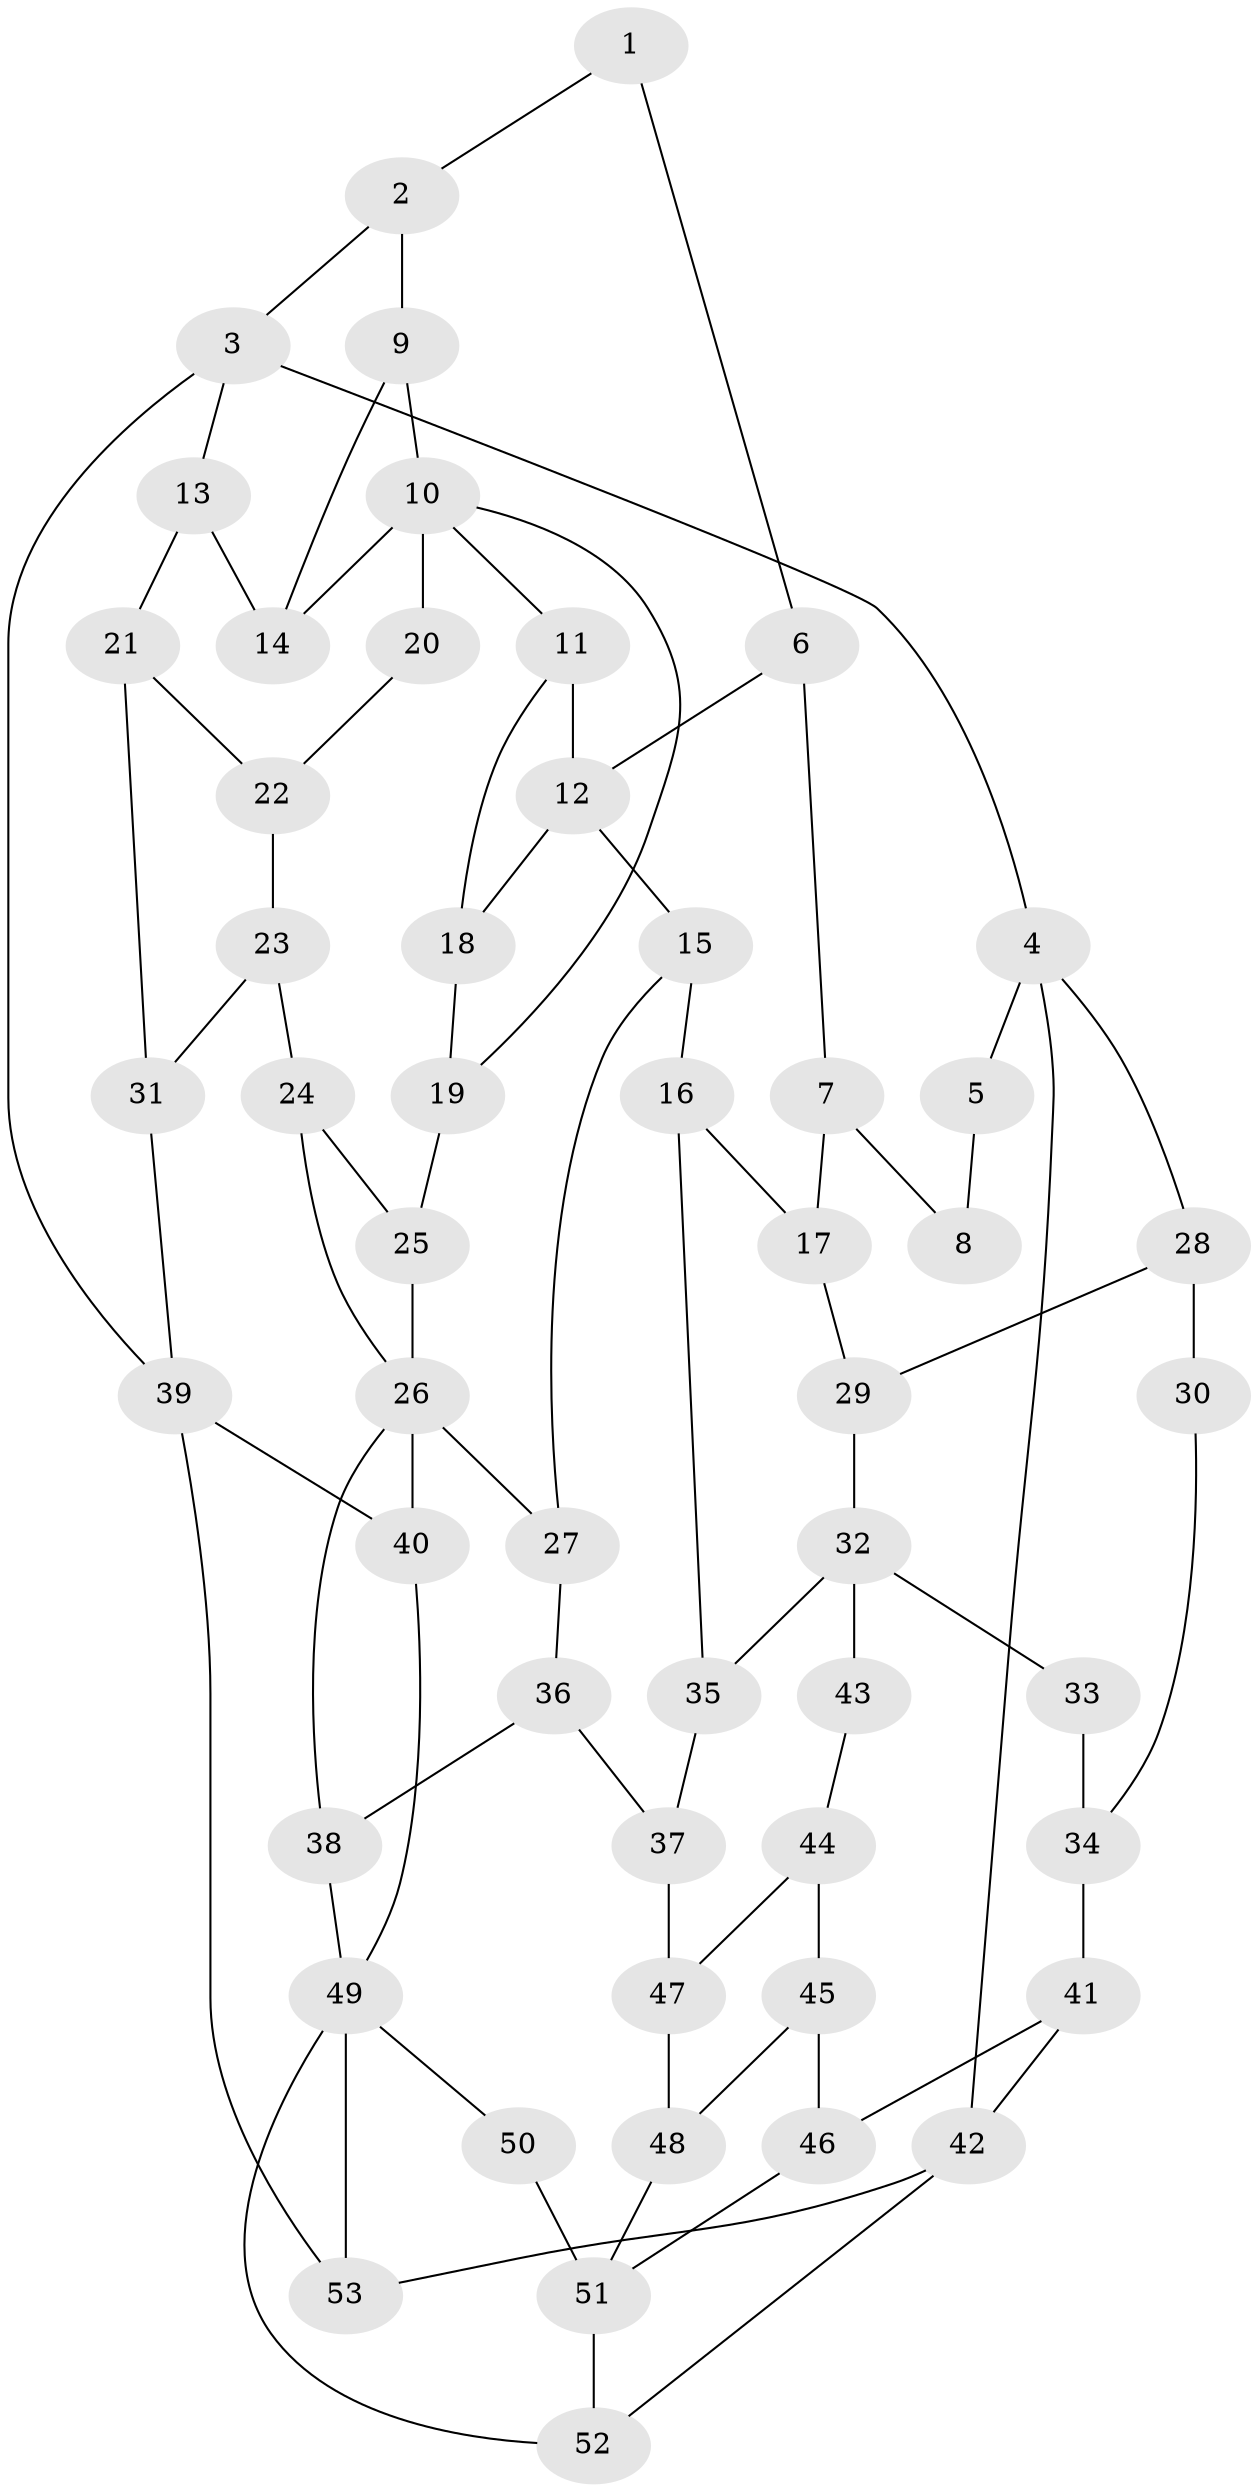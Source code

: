 // original degree distribution, {3: 0.02666666666666667, 4: 0.29333333333333333, 6: 0.25333333333333335, 5: 0.4266666666666667}
// Generated by graph-tools (version 1.1) at 2025/54/03/04/25 22:54:28]
// undirected, 53 vertices, 82 edges
graph export_dot {
  node [color=gray90,style=filled];
  1;
  2;
  3;
  4;
  5;
  6;
  7;
  8;
  9;
  10;
  11;
  12;
  13;
  14;
  15;
  16;
  17;
  18;
  19;
  20;
  21;
  22;
  23;
  24;
  25;
  26;
  27;
  28;
  29;
  30;
  31;
  32;
  33;
  34;
  35;
  36;
  37;
  38;
  39;
  40;
  41;
  42;
  43;
  44;
  45;
  46;
  47;
  48;
  49;
  50;
  51;
  52;
  53;
  1 -- 2 [weight=1.0];
  1 -- 6 [weight=1.0];
  2 -- 3 [weight=1.0];
  2 -- 9 [weight=1.0];
  3 -- 4 [weight=1.0];
  3 -- 13 [weight=1.0];
  3 -- 39 [weight=1.0];
  4 -- 5 [weight=1.0];
  4 -- 28 [weight=1.0];
  4 -- 42 [weight=1.0];
  5 -- 8 [weight=1.0];
  6 -- 7 [weight=1.0];
  6 -- 12 [weight=1.0];
  7 -- 8 [weight=1.0];
  7 -- 17 [weight=1.0];
  9 -- 10 [weight=1.0];
  9 -- 14 [weight=1.0];
  10 -- 11 [weight=1.0];
  10 -- 14 [weight=1.0];
  10 -- 19 [weight=1.0];
  10 -- 20 [weight=2.0];
  11 -- 12 [weight=1.0];
  11 -- 18 [weight=1.0];
  12 -- 15 [weight=1.0];
  12 -- 18 [weight=1.0];
  13 -- 14 [weight=1.0];
  13 -- 21 [weight=1.0];
  15 -- 16 [weight=1.0];
  15 -- 27 [weight=1.0];
  16 -- 17 [weight=1.0];
  16 -- 35 [weight=1.0];
  17 -- 29 [weight=1.0];
  18 -- 19 [weight=1.0];
  19 -- 25 [weight=1.0];
  20 -- 22 [weight=1.0];
  21 -- 22 [weight=1.0];
  21 -- 31 [weight=1.0];
  22 -- 23 [weight=1.0];
  23 -- 24 [weight=1.0];
  23 -- 31 [weight=1.0];
  24 -- 25 [weight=1.0];
  24 -- 26 [weight=1.0];
  25 -- 26 [weight=1.0];
  26 -- 27 [weight=1.0];
  26 -- 38 [weight=1.0];
  26 -- 40 [weight=2.0];
  27 -- 36 [weight=1.0];
  28 -- 29 [weight=1.0];
  28 -- 30 [weight=2.0];
  29 -- 32 [weight=1.0];
  30 -- 34 [weight=1.0];
  31 -- 39 [weight=1.0];
  32 -- 33 [weight=2.0];
  32 -- 35 [weight=1.0];
  32 -- 43 [weight=2.0];
  33 -- 34 [weight=1.0];
  34 -- 41 [weight=1.0];
  35 -- 37 [weight=1.0];
  36 -- 37 [weight=1.0];
  36 -- 38 [weight=1.0];
  37 -- 47 [weight=1.0];
  38 -- 49 [weight=1.0];
  39 -- 40 [weight=1.0];
  39 -- 53 [weight=1.0];
  40 -- 49 [weight=1.0];
  41 -- 42 [weight=1.0];
  41 -- 46 [weight=1.0];
  42 -- 52 [weight=1.0];
  42 -- 53 [weight=1.0];
  43 -- 44 [weight=1.0];
  44 -- 45 [weight=1.0];
  44 -- 47 [weight=1.0];
  45 -- 46 [weight=1.0];
  45 -- 48 [weight=1.0];
  46 -- 51 [weight=1.0];
  47 -- 48 [weight=1.0];
  48 -- 51 [weight=1.0];
  49 -- 50 [weight=1.0];
  49 -- 52 [weight=1.0];
  49 -- 53 [weight=2.0];
  50 -- 51 [weight=2.0];
  51 -- 52 [weight=2.0];
}
